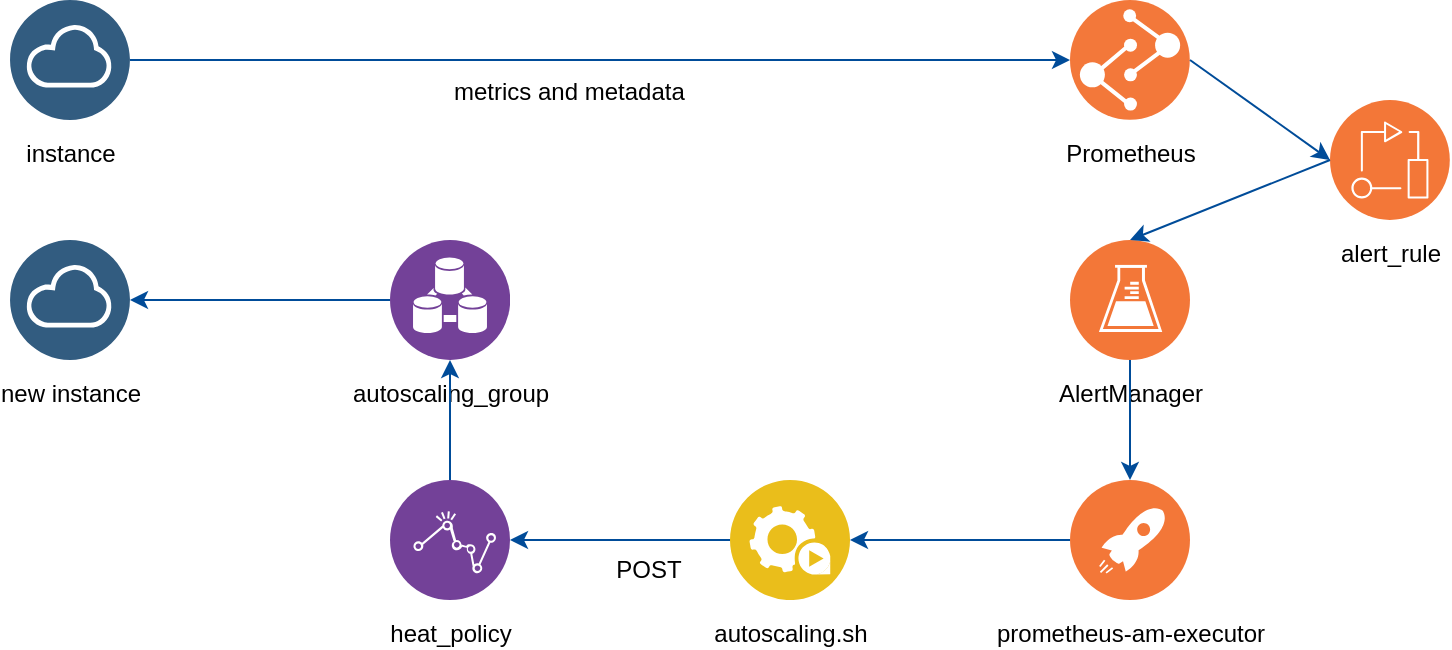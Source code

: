 <mxfile version="12.8.6" type="device"><diagram id="2f404044-711c-603c-8f00-f6bb4c023d3c" name="Page-1"><mxGraphModel dx="868" dy="522" grid="1" gridSize="10" guides="1" tooltips="1" connect="1" arrows="1" fold="1" page="1" pageScale="1" pageWidth="1169" pageHeight="827" background="#ffffff" math="0" shadow="0"><root><mxCell id="0"/><mxCell id="1" parent="0"/><mxCell id="TvWgQ3o4CFrPkgksf4v0-200" value="&lt;font color=&quot;#000000&quot;&gt;heat_policy&lt;/font&gt;" style="aspect=fixed;perimeter=ellipsePerimeter;html=1;align=center;shadow=0;dashed=0;fontColor=#4277BB;labelBackgroundColor=none;fontSize=12;spacingTop=3;image;image=img/lib/ibm/analytics/analytics.svg;" vertex="1" parent="1"><mxGeometry x="400" y="400" width="60" height="60" as="geometry"/></mxCell><mxCell id="TvWgQ3o4CFrPkgksf4v0-202" value="&lt;font color=&quot;#000000&quot;&gt;instance&lt;/font&gt;" style="aspect=fixed;perimeter=ellipsePerimeter;html=1;align=center;shadow=0;dashed=0;fontColor=#4277BB;labelBackgroundColor=none;fontSize=12;spacingTop=3;image;image=img/lib/ibm/data/cloud.svg;" vertex="1" parent="1"><mxGeometry x="210" y="160" width="60" height="60" as="geometry"/></mxCell><mxCell id="TvWgQ3o4CFrPkgksf4v0-209" value="&lt;font color=&quot;#000000&quot;&gt;prometheus-am-executor&lt;/font&gt;" style="aspect=fixed;perimeter=ellipsePerimeter;html=1;align=center;shadow=0;dashed=0;fontColor=#4277BB;labelBackgroundColor=none;fontSize=12;spacingTop=3;image;image=img/lib/ibm/devops/continuous_deploy.svg;" vertex="1" parent="1"><mxGeometry x="740" y="400" width="60" height="60" as="geometry"/></mxCell><mxCell id="TvWgQ3o4CFrPkgksf4v0-211" value="&lt;font color=&quot;#000000&quot;&gt;Prometheus&lt;/font&gt;" style="aspect=fixed;perimeter=ellipsePerimeter;html=1;align=center;shadow=0;dashed=0;fontColor=#4277BB;labelBackgroundColor=none;fontSize=12;spacingTop=3;image;image=img/lib/ibm/devops/build_test.svg;" vertex="1" parent="1"><mxGeometry x="740" y="160" width="60" height="60" as="geometry"/></mxCell><mxCell id="TvWgQ3o4CFrPkgksf4v0-212" value="&lt;font&gt;alert_rule&lt;/font&gt;" style="aspect=fixed;perimeter=ellipsePerimeter;html=1;align=center;shadow=0;dashed=0;fontColor=#000000;labelBackgroundColor=none;fontSize=12;spacingTop=3;image;image=img/lib/ibm/devops/devops.svg;" vertex="1" parent="1"><mxGeometry x="870" y="210" width="60" height="60" as="geometry"/></mxCell><mxCell id="TvWgQ3o4CFrPkgksf4v0-213" value="&lt;font color=&quot;#000000&quot;&gt;AlertManager&lt;/font&gt;" style="aspect=fixed;perimeter=ellipsePerimeter;html=1;align=center;shadow=0;dashed=0;fontColor=#4277BB;labelBackgroundColor=none;fontSize=12;spacingTop=3;image;image=img/lib/ibm/devops/continuous_testing.svg;" vertex="1" parent="1"><mxGeometry x="740" y="280" width="60" height="60" as="geometry"/></mxCell><mxCell id="TvWgQ3o4CFrPkgksf4v0-215" value="&lt;font color=&quot;#000000&quot;&gt;autoscaling_group&lt;/font&gt;" style="aspect=fixed;perimeter=ellipsePerimeter;html=1;align=center;shadow=0;dashed=0;fontColor=#4277BB;labelBackgroundColor=none;fontSize=12;spacingTop=3;image;image=img/lib/ibm/analytics/data_integration.svg;" vertex="1" parent="1"><mxGeometry x="400" y="280" width="60" height="60" as="geometry"/></mxCell><mxCell id="TvWgQ3o4CFrPkgksf4v0-216" value="" style="html=1;labelBackgroundColor=#ffffff;endArrow=classic;endFill=1;endSize=6;jettySize=auto;orthogonalLoop=1;strokeWidth=1;fontSize=14;exitX=1;exitY=0.5;exitDx=0;exitDy=0;entryX=0;entryY=0.5;entryDx=0;entryDy=0;strokeColor=#004C99;align=center;labelPosition=center;verticalLabelPosition=bottom;verticalAlign=bottom;" edge="1" parent="1" source="TvWgQ3o4CFrPkgksf4v0-202" target="TvWgQ3o4CFrPkgksf4v0-211"><mxGeometry width="60" height="60" relative="1" as="geometry"><mxPoint x="580" y="360" as="sourcePoint"/><mxPoint x="640" y="300" as="targetPoint"/></mxGeometry></mxCell><mxCell id="TvWgQ3o4CFrPkgksf4v0-219" value="metrics and metadata" style="text;html=1;align=left;verticalAlign=top;resizable=0;points=[];labelBackgroundColor=none;" vertex="1" connectable="0" parent="TvWgQ3o4CFrPkgksf4v0-216"><mxGeometry x="-0.319" y="-2" relative="1" as="geometry"><mxPoint as="offset"/></mxGeometry></mxCell><mxCell id="TvWgQ3o4CFrPkgksf4v0-218" value="&lt;font color=&quot;#000000&quot;&gt;new instance&lt;/font&gt;" style="aspect=fixed;perimeter=ellipsePerimeter;html=1;align=center;shadow=0;dashed=0;fontColor=#4277BB;labelBackgroundColor=none;fontSize=12;spacingTop=3;image;image=img/lib/ibm/data/cloud.svg;" vertex="1" parent="1"><mxGeometry x="210" y="280" width="60" height="60" as="geometry"/></mxCell><mxCell id="TvWgQ3o4CFrPkgksf4v0-222" value="" style="html=1;labelBackgroundColor=#ffffff;endArrow=classic;endFill=1;endSize=6;jettySize=auto;orthogonalLoop=1;strokeWidth=1;fontSize=14;exitX=1;exitY=0.5;exitDx=0;exitDy=0;entryX=0;entryY=0.5;entryDx=0;entryDy=0;strokeColor=#004C99;" edge="1" parent="1" source="TvWgQ3o4CFrPkgksf4v0-211" target="TvWgQ3o4CFrPkgksf4v0-212"><mxGeometry width="60" height="60" relative="1" as="geometry"><mxPoint x="310" y="570" as="sourcePoint"/><mxPoint x="670" y="570" as="targetPoint"/></mxGeometry></mxCell><mxCell id="TvWgQ3o4CFrPkgksf4v0-223" value="" style="html=1;labelBackgroundColor=#ffffff;endArrow=classic;endFill=1;endSize=6;jettySize=auto;orthogonalLoop=1;strokeWidth=1;fontSize=14;entryX=0.5;entryY=0;entryDx=0;entryDy=0;strokeColor=#004C99;" edge="1" parent="1" target="TvWgQ3o4CFrPkgksf4v0-213"><mxGeometry width="60" height="60" relative="1" as="geometry"><mxPoint x="870" y="240" as="sourcePoint"/><mxPoint x="680" y="580" as="targetPoint"/></mxGeometry></mxCell><mxCell id="TvWgQ3o4CFrPkgksf4v0-224" value="" style="html=1;labelBackgroundColor=#ffffff;endArrow=classic;endFill=1;endSize=6;jettySize=auto;orthogonalLoop=1;strokeWidth=1;fontSize=14;exitX=0.5;exitY=1;exitDx=0;exitDy=0;entryX=0.5;entryY=0;entryDx=0;entryDy=0;strokeColor=#004C99;" edge="1" parent="1" source="TvWgQ3o4CFrPkgksf4v0-213" target="TvWgQ3o4CFrPkgksf4v0-209"><mxGeometry width="60" height="60" relative="1" as="geometry"><mxPoint x="330" y="590" as="sourcePoint"/><mxPoint x="690" y="590" as="targetPoint"/></mxGeometry></mxCell><mxCell id="TvWgQ3o4CFrPkgksf4v0-225" value="&lt;font color=&quot;#000000&quot;&gt;autoscaling.sh&lt;/font&gt;" style="aspect=fixed;perimeter=ellipsePerimeter;html=1;align=center;shadow=0;dashed=0;fontColor=#4277BB;labelBackgroundColor=none;fontSize=12;spacingTop=3;image;image=img/lib/ibm/applications/automation_tools.svg;" vertex="1" parent="1"><mxGeometry x="570" y="400" width="60" height="60" as="geometry"/></mxCell><mxCell id="TvWgQ3o4CFrPkgksf4v0-226" value="" style="html=1;labelBackgroundColor=#ffffff;endArrow=classic;endFill=1;endSize=6;jettySize=auto;orthogonalLoop=1;strokeWidth=1;fontSize=14;exitX=0;exitY=0.5;exitDx=0;exitDy=0;strokeColor=#004C99;entryX=1;entryY=0.5;entryDx=0;entryDy=0;" edge="1" parent="1" source="TvWgQ3o4CFrPkgksf4v0-209" target="TvWgQ3o4CFrPkgksf4v0-225"><mxGeometry width="60" height="60" relative="1" as="geometry"><mxPoint x="140" y="570" as="sourcePoint"/><mxPoint x="520" y="570" as="targetPoint"/></mxGeometry></mxCell><mxCell id="TvWgQ3o4CFrPkgksf4v0-227" value="" style="html=1;labelBackgroundColor=#ffffff;endArrow=classic;endFill=1;endSize=6;jettySize=auto;orthogonalLoop=1;strokeWidth=1;fontSize=14;exitX=0;exitY=0.5;exitDx=0;exitDy=0;strokeColor=#004C99;entryX=1;entryY=0.5;entryDx=0;entryDy=0;" edge="1" parent="1" source="TvWgQ3o4CFrPkgksf4v0-225" target="TvWgQ3o4CFrPkgksf4v0-200"><mxGeometry width="60" height="60" relative="1" as="geometry"><mxPoint x="150" y="580" as="sourcePoint"/><mxPoint x="530" y="580" as="targetPoint"/></mxGeometry></mxCell><mxCell id="TvWgQ3o4CFrPkgksf4v0-228" value="POST" style="text;html=1;align=center;verticalAlign=top;resizable=0;points=[];labelBackgroundColor=none;" vertex="1" connectable="0" parent="TvWgQ3o4CFrPkgksf4v0-227"><mxGeometry x="-0.244" y="1" relative="1" as="geometry"><mxPoint as="offset"/></mxGeometry></mxCell><mxCell id="TvWgQ3o4CFrPkgksf4v0-229" value="" style="html=1;labelBackgroundColor=#ffffff;endArrow=classic;endFill=1;endSize=6;jettySize=auto;orthogonalLoop=1;strokeWidth=1;fontSize=14;exitX=0.5;exitY=0;exitDx=0;exitDy=0;strokeColor=#004C99;entryX=0.5;entryY=1;entryDx=0;entryDy=0;" edge="1" parent="1" source="TvWgQ3o4CFrPkgksf4v0-200" target="TvWgQ3o4CFrPkgksf4v0-215"><mxGeometry width="60" height="60" relative="1" as="geometry"><mxPoint x="140" y="570" as="sourcePoint"/><mxPoint x="520" y="570" as="targetPoint"/></mxGeometry></mxCell><mxCell id="TvWgQ3o4CFrPkgksf4v0-230" value="" style="html=1;labelBackgroundColor=#ffffff;endArrow=classic;endFill=1;endSize=6;jettySize=auto;orthogonalLoop=1;strokeWidth=1;fontSize=14;exitX=0;exitY=0.5;exitDx=0;exitDy=0;strokeColor=#004C99;entryX=1;entryY=0.5;entryDx=0;entryDy=0;" edge="1" parent="1" source="TvWgQ3o4CFrPkgksf4v0-215" target="TvWgQ3o4CFrPkgksf4v0-218"><mxGeometry width="60" height="60" relative="1" as="geometry"><mxPoint x="150" y="580" as="sourcePoint"/><mxPoint x="530" y="580" as="targetPoint"/></mxGeometry></mxCell></root></mxGraphModel></diagram></mxfile>